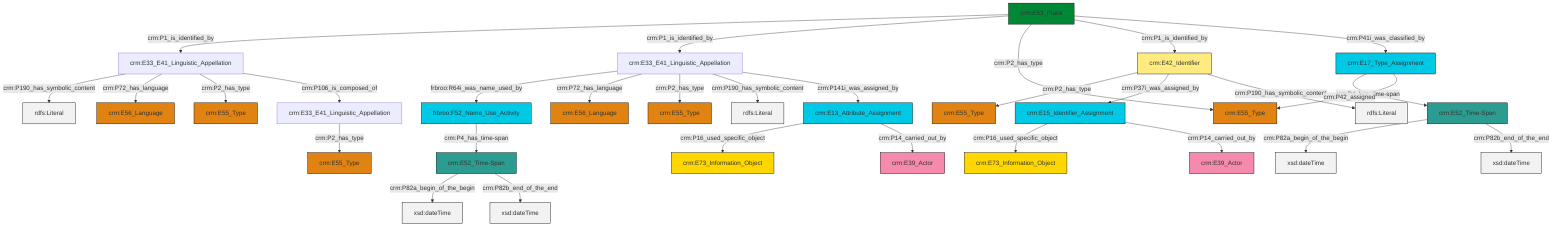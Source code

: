 graph TD
classDef Literal fill:#f2f2f2,stroke:#000000;
classDef CRM_Entity fill:#FFFFFF,stroke:#000000;
classDef Temporal_Entity fill:#00C9E6, stroke:#000000;
classDef Type fill:#E18312, stroke:#000000;
classDef Time-Span fill:#2C9C91, stroke:#000000;
classDef Appellation fill:#FFEB7F, stroke:#000000;
classDef Place fill:#008836, stroke:#000000;
classDef Persistent_Item fill:#B266B2, stroke:#000000;
classDef Conceptual_Object fill:#FFD700, stroke:#000000;
classDef Physical_Thing fill:#D2B48C, stroke:#000000;
classDef Actor fill:#f58aad, stroke:#000000;
classDef PC_Classes fill:#4ce600, stroke:#000000;
classDef Multi fill:#cccccc,stroke:#000000;

2["crm:E33_E41_Linguistic_Appellation"]:::Default -->|crm:P190_has_symbolic_content| 3[rdfs:Literal]:::Literal
4["crm:E53_Place"]:::Place -->|crm:P1_is_identified_by| 2["crm:E33_E41_Linguistic_Appellation"]:::Default
4["crm:E53_Place"]:::Place -->|crm:P1_is_identified_by| 5["crm:E33_E41_Linguistic_Appellation"]:::Default
10["crm:E52_Time-Span"]:::Time-Span -->|crm:P82a_begin_of_the_begin| 11[xsd:dateTime]:::Literal
10["crm:E52_Time-Span"]:::Time-Span -->|crm:P82b_end_of_the_end| 12[xsd:dateTime]:::Literal
4["crm:E53_Place"]:::Place -->|crm:P2_has_type| 17["crm:E55_Type"]:::Type
2["crm:E33_E41_Linguistic_Appellation"]:::Default -->|crm:P72_has_language| 20["crm:E56_Language"]:::Type
21["crm:E17_Type_Assignment"]:::Temporal_Entity -->|crm:P4_has_time-span| 10["crm:E52_Time-Span"]:::Time-Span
5["crm:E33_E41_Linguistic_Appellation"]:::Default -->|frbroo:R64i_was_name_used_by| 24["frbroo:F52_Name_Use_Activity"]:::Temporal_Entity
13["crm:E15_Identifier_Assignment"]:::Temporal_Entity -->|crm:P16_used_specific_object| 25["crm:E73_Information_Object"]:::Conceptual_Object
28["crm:E13_Attribute_Assignment"]:::Temporal_Entity -->|crm:P16_used_specific_object| 22["crm:E73_Information_Object"]:::Conceptual_Object
5["crm:E33_E41_Linguistic_Appellation"]:::Default -->|crm:P72_has_language| 30["crm:E56_Language"]:::Type
4["crm:E53_Place"]:::Place -->|crm:P1_is_identified_by| 32["crm:E42_Identifier"]:::Appellation
2["crm:E33_E41_Linguistic_Appellation"]:::Default -->|crm:P2_has_type| 18["crm:E55_Type"]:::Type
32["crm:E42_Identifier"]:::Appellation -->|crm:P2_has_type| 6["crm:E55_Type"]:::Type
32["crm:E42_Identifier"]:::Appellation -->|crm:P37i_was_assigned_by| 13["crm:E15_Identifier_Assignment"]:::Temporal_Entity
2["crm:E33_E41_Linguistic_Appellation"]:::Default -->|crm:P106_is_composed_of| 0["crm:E33_E41_Linguistic_Appellation"]:::Default
0["crm:E33_E41_Linguistic_Appellation"]:::Default -->|crm:P2_has_type| 36["crm:E55_Type"]:::Type
37["crm:E52_Time-Span"]:::Time-Span -->|crm:P82a_begin_of_the_begin| 38[xsd:dateTime]:::Literal
5["crm:E33_E41_Linguistic_Appellation"]:::Default -->|crm:P2_has_type| 15["crm:E55_Type"]:::Type
37["crm:E52_Time-Span"]:::Time-Span -->|crm:P82b_end_of_the_end| 39[xsd:dateTime]:::Literal
4["crm:E53_Place"]:::Place -->|crm:P41i_was_classified_by| 21["crm:E17_Type_Assignment"]:::Temporal_Entity
5["crm:E33_E41_Linguistic_Appellation"]:::Default -->|crm:P190_has_symbolic_content| 42[rdfs:Literal]:::Literal
13["crm:E15_Identifier_Assignment"]:::Temporal_Entity -->|crm:P14_carried_out_by| 8["crm:E39_Actor"]:::Actor
32["crm:E42_Identifier"]:::Appellation -->|crm:P190_has_symbolic_content| 46[rdfs:Literal]:::Literal
24["frbroo:F52_Name_Use_Activity"]:::Temporal_Entity -->|crm:P4_has_time-span| 37["crm:E52_Time-Span"]:::Time-Span
21["crm:E17_Type_Assignment"]:::Temporal_Entity -->|crm:P42_assigned| 17["crm:E55_Type"]:::Type
5["crm:E33_E41_Linguistic_Appellation"]:::Default -->|crm:P141i_was_assigned_by| 28["crm:E13_Attribute_Assignment"]:::Temporal_Entity
28["crm:E13_Attribute_Assignment"]:::Temporal_Entity -->|crm:P14_carried_out_by| 49["crm:E39_Actor"]:::Actor